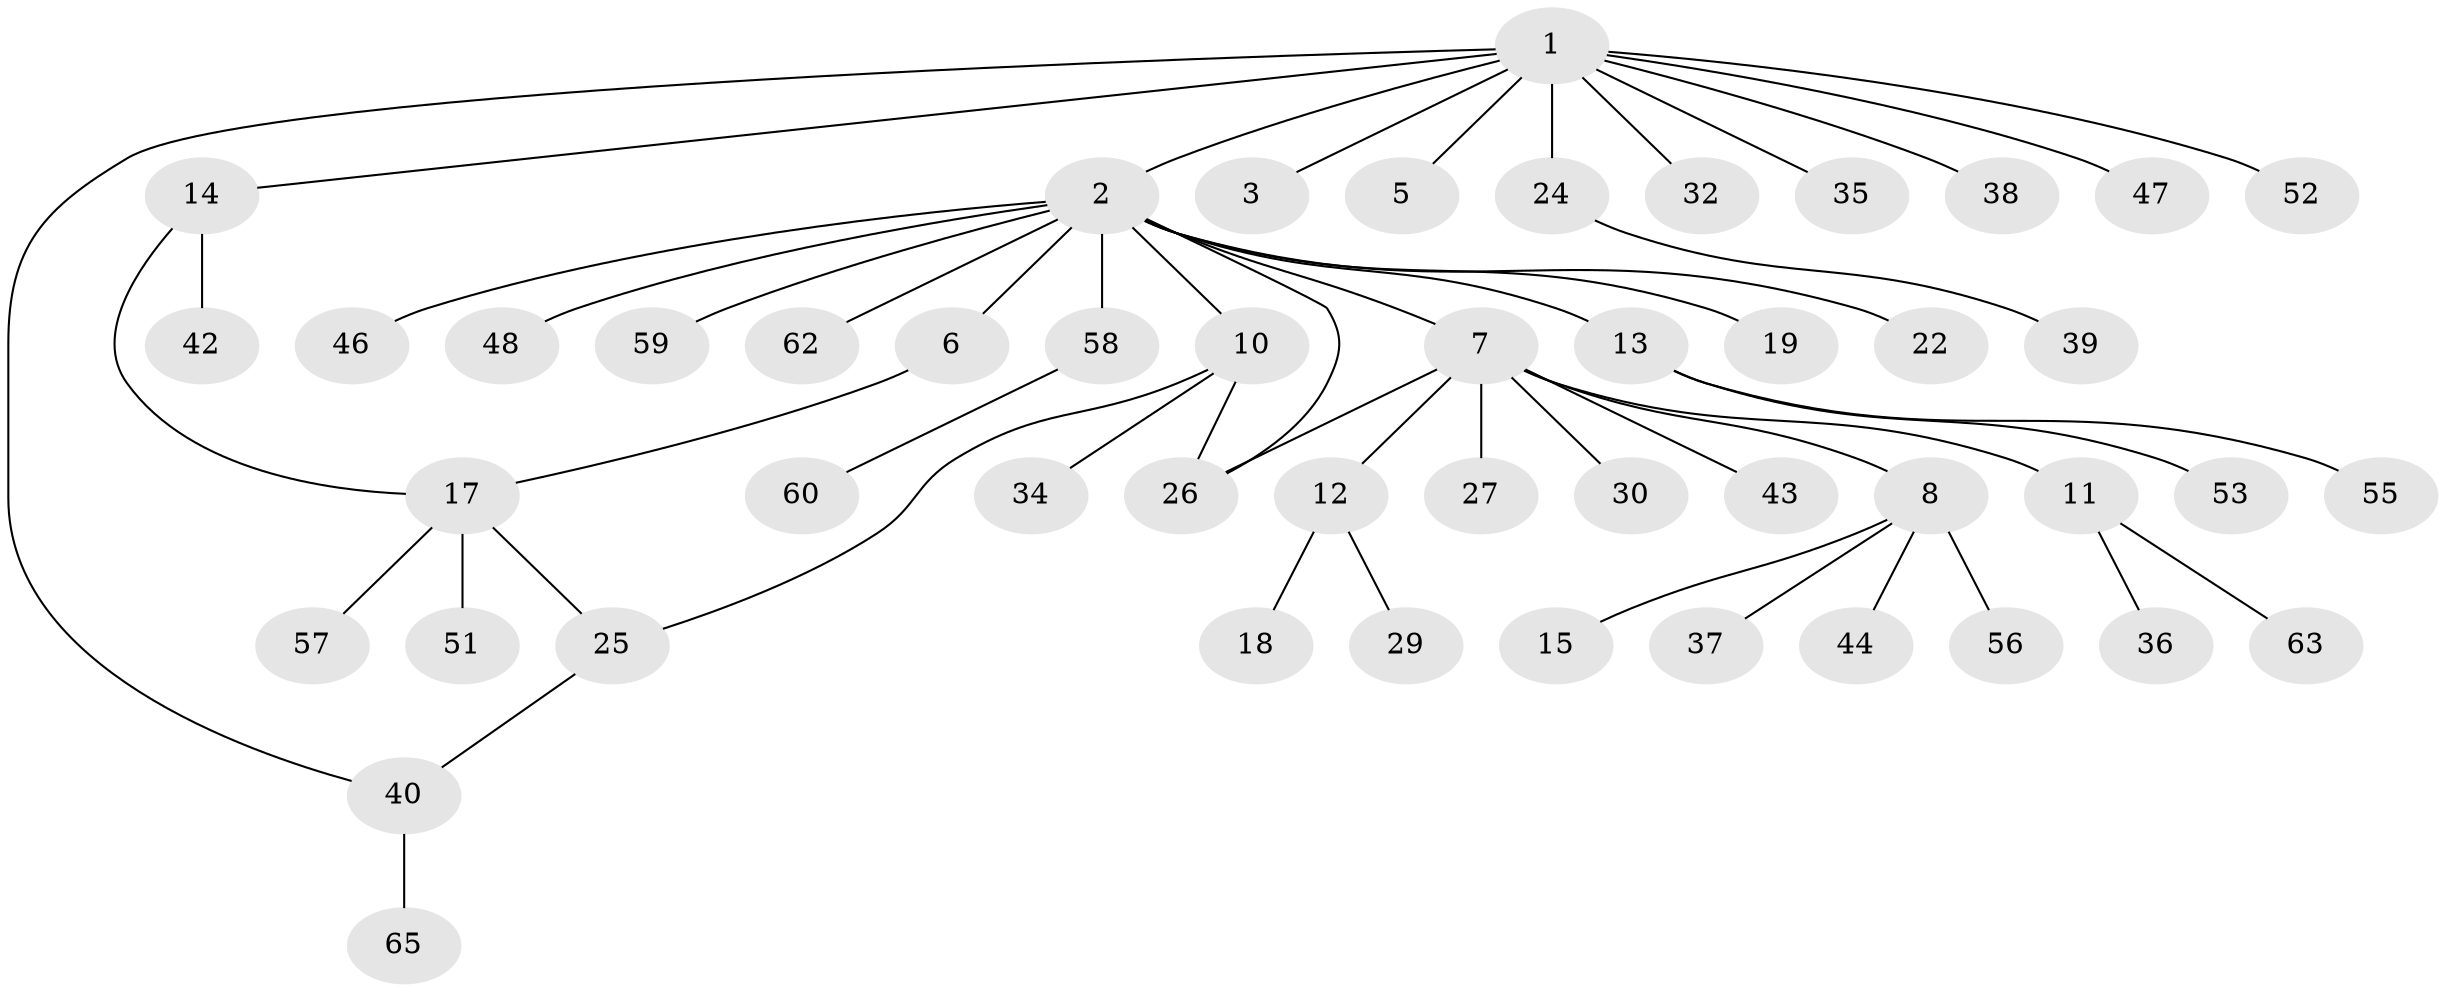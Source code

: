 // original degree distribution, {11: 0.015384615384615385, 14: 0.015384615384615385, 2: 0.15384615384615385, 1: 0.6, 3: 0.09230769230769231, 7: 0.015384615384615385, 6: 0.015384615384615385, 4: 0.07692307692307693, 5: 0.015384615384615385}
// Generated by graph-tools (version 1.1) at 2025/41/03/06/25 10:41:51]
// undirected, 49 vertices, 53 edges
graph export_dot {
graph [start="1"]
  node [color=gray90,style=filled];
  1 [super="+33"];
  2 [super="+20"];
  3 [super="+4"];
  5;
  6 [super="+16"];
  7 [super="+9"];
  8 [super="+41"];
  10 [super="+31"];
  11 [super="+23"];
  12 [super="+49"];
  13;
  14 [super="+28"];
  15;
  17 [super="+21"];
  18;
  19;
  22 [super="+45"];
  24 [super="+54"];
  25 [super="+50"];
  26;
  27;
  29;
  30;
  32;
  34;
  35;
  36;
  37;
  38;
  39;
  40 [super="+61"];
  42;
  43;
  44;
  46;
  47;
  48;
  51;
  52;
  53;
  55;
  56;
  57;
  58;
  59;
  60 [super="+64"];
  62;
  63;
  65;
  1 -- 2;
  1 -- 3;
  1 -- 5;
  1 -- 14;
  1 -- 24;
  1 -- 32;
  1 -- 35;
  1 -- 38;
  1 -- 40;
  1 -- 52;
  1 -- 47;
  2 -- 6;
  2 -- 7;
  2 -- 10;
  2 -- 13;
  2 -- 19;
  2 -- 22;
  2 -- 26;
  2 -- 46;
  2 -- 48;
  2 -- 58;
  2 -- 59;
  2 -- 62;
  6 -- 17;
  7 -- 8;
  7 -- 11;
  7 -- 12;
  7 -- 26;
  7 -- 30;
  7 -- 27;
  7 -- 43;
  8 -- 15;
  8 -- 37;
  8 -- 44;
  8 -- 56;
  10 -- 25;
  10 -- 34;
  10 -- 26;
  11 -- 36;
  11 -- 63;
  12 -- 18;
  12 -- 29;
  13 -- 53;
  13 -- 55;
  14 -- 17;
  14 -- 42;
  17 -- 51;
  17 -- 57;
  17 -- 25;
  24 -- 39;
  25 -- 40;
  40 -- 65;
  58 -- 60;
}
